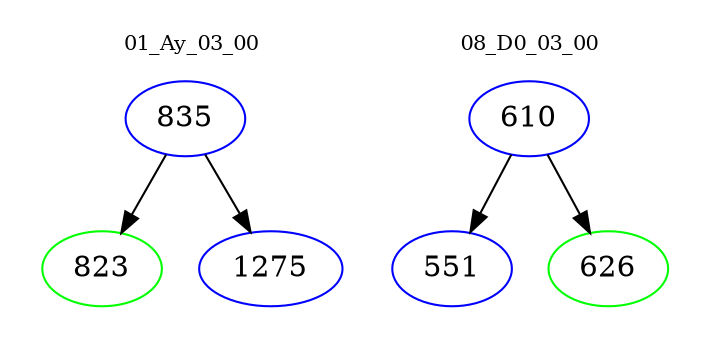 digraph{
subgraph cluster_0 {
color = white
label = "01_Ay_03_00";
fontsize=10;
T0_835 [label="835", color="blue"]
T0_835 -> T0_823 [color="black"]
T0_823 [label="823", color="green"]
T0_835 -> T0_1275 [color="black"]
T0_1275 [label="1275", color="blue"]
}
subgraph cluster_1 {
color = white
label = "08_D0_03_00";
fontsize=10;
T1_610 [label="610", color="blue"]
T1_610 -> T1_551 [color="black"]
T1_551 [label="551", color="blue"]
T1_610 -> T1_626 [color="black"]
T1_626 [label="626", color="green"]
}
}
